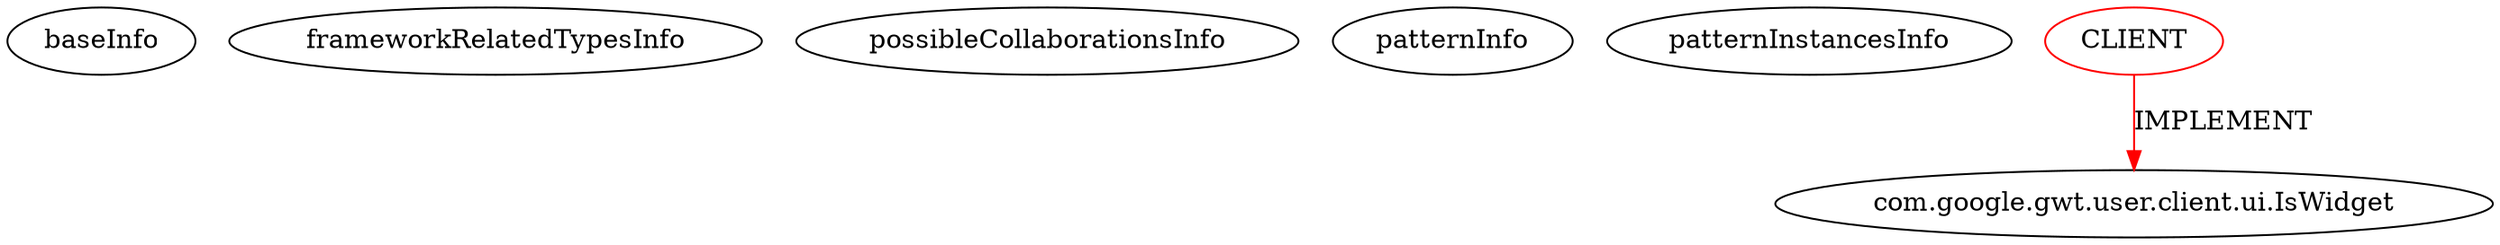digraph {
baseInfo[graphId=189,category="pattern",isAnonymous=false,possibleRelation=false]
frameworkRelatedTypesInfo[0="com.google.gwt.user.client.ui.IsWidget"]
possibleCollaborationsInfo[]
patternInfo[frequency=16.0,patternRootClient=0]
patternInstancesInfo[0="ggeorgovassilis-flatbus~/ggeorgovassilis-flatbus/flatbus-master/flatbus-test/src/main/java/com/bazarooma/flatbus/demo/ui/IItemWidget.java~IItemWidget~1354",1="anozaki-GwtHelloMvpTest~/anozaki-GwtHelloMvpTest/GwtHelloMvpTest-master/src/main/java/com/hellomvp/client/ui/GoodbyeView.java~GoodbyeView~678",2="nextinterfaces-next~/nextinterfaces-next/next-master/src/next/i/view/IView.java~IView~4199",3="ggeorgovassilis-flatbus~/ggeorgovassilis-flatbus/flatbus-master/flatbus-test/src/main/java/com/bazarooma/flatbus/demo/ui/ISummaryWidget.java~ISummaryWidget~1355",4="drweaver-gwt_garage_control~/drweaver-gwt_garage_control/gwt_garage_control-master/src/drweaver/garagecontrol/client/view/GarageControlOptionsView.java~GarageControlOptionsView~1298",5="bahkified-Test~/bahkified-Test/Test-master/src/main/java/com/blargh/AanP/client/view/ItemDetailView.java~ItemDetailView~805",6="drweaver-gwt_garage_control~/drweaver-gwt_garage_control/gwt_garage_control-master/src/drweaver/garagecontrol/client/view/GarageControlView.java~GarageControlView~1302",7="rjdkolb-jozijug_phonegapdemo~/rjdkolb-jozijug_phonegapdemo/jozijug_phonegapdemo-master/src/main/java/org/openrap/jozijug/mgwtphonegap/client/activities/ShowCaseListView.java~ShowCaseListView~4377",8="bahkified-Test~/bahkified-Test/Test-master/src/main/java/com/blargh/AanP/client/view/HomeView.java~HomeView~803",9="bahkified-Test~/bahkified-Test/Test-master/src/main/java/com/blargh/AanP/client/view/ItemListView.java~ItemListView~804",10="geomajas-geomajas-widget-definitions-sample~/geomajas-geomajas-widget-definitions-sample/geomajas-widget-definitions-sample-master/example/src/main/java/example/client/widget/example/ExampleWidgetView.java~ExampleWidgetView~1341",11="carlos-aguayo-html5gwthistory~/carlos-aguayo-html5gwthistory/html5gwthistory-master/src/com/dreamskiale/client/GoodbyeView.java~GoodbyeView~1022",12="rjdkolb-jozijug_phonegapdemo~/rjdkolb-jozijug_phonegapdemo/jozijug_phonegapdemo-master/src/main/java/org/openrap/jozijug/mgwtphonegap/client/activities/UIView.java~UIView~4370",13="anozaki-GwtHelloMvpTest~/anozaki-GwtHelloMvpTest/GwtHelloMvpTest-master/src/main/java/com/hellomvp/client/ui/HelloView.java~HelloView~677",14="rjdkolb-jozijug_phonegapdemo~/rjdkolb-jozijug_phonegapdemo/jozijug_phonegapdemo-master/src/main/java/org/openrap/jozijug/mgwtphonegap/client/DetailView.java~DetailView~4369",15="carlos-aguayo-html5gwthistory~/carlos-aguayo-html5gwthistory/html5gwthistory-master/src/com/dreamskiale/client/HelloView.java~HelloView~1020"]
1[label="com.google.gwt.user.client.ui.IsWidget",vertexType="FRAMEWORK_INTERFACE_TYPE",isFrameworkType=false]
0[label="CLIENT",vertexType="ROOT_CLIENT_CLASS_DECLARATION",isFrameworkType=false,color=red]
0->1[label="IMPLEMENT",color=red]
}
